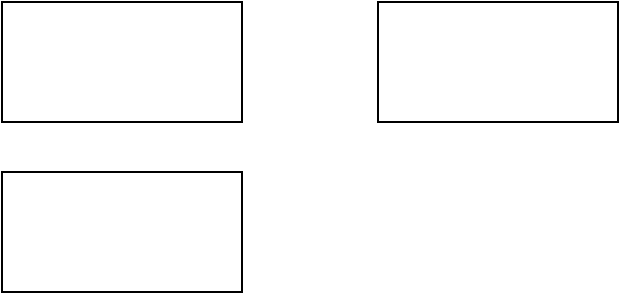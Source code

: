 <mxfile version="14.3.1" type="github">
  <diagram id="YaSmC2-Zsoi5eRqZO1p8" name="Page-1">
    <mxGraphModel dx="540" dy="354" grid="0" gridSize="10" guides="1" tooltips="1" connect="1" arrows="1" fold="1" page="1" pageScale="1" pageWidth="827" pageHeight="1169" math="0" shadow="0">
      <root>
        <mxCell id="0" />
        <mxCell id="1" parent="0" />
        <mxCell id="wfAuXgyesJCAftVrHUEh-1" value="" style="rounded=0;whiteSpace=wrap;html=1;" vertex="1" parent="1">
          <mxGeometry x="130" y="100" width="120" height="60" as="geometry" />
        </mxCell>
        <mxCell id="wfAuXgyesJCAftVrHUEh-2" value="" style="rounded=0;whiteSpace=wrap;html=1;" vertex="1" parent="1">
          <mxGeometry x="130" y="185" width="120" height="60" as="geometry" />
        </mxCell>
        <mxCell id="wfAuXgyesJCAftVrHUEh-3" value="" style="rounded=0;whiteSpace=wrap;html=1;" vertex="1" parent="1">
          <mxGeometry x="318" y="100" width="120" height="60" as="geometry" />
        </mxCell>
      </root>
    </mxGraphModel>
  </diagram>
</mxfile>
